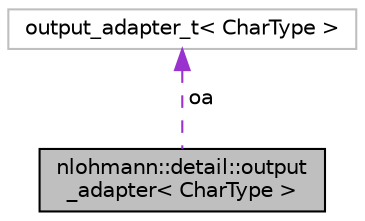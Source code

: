 digraph "nlohmann::detail::output_adapter&lt; CharType &gt;"
{
 // INTERACTIVE_SVG=YES
  edge [fontname="Helvetica",fontsize="10",labelfontname="Helvetica",labelfontsize="10"];
  node [fontname="Helvetica",fontsize="10",shape=record];
  Node1 [label="nlohmann::detail::output\l_adapter\< CharType \>",height=0.2,width=0.4,color="black", fillcolor="grey75", style="filled", fontcolor="black"];
  Node2 -> Node1 [dir="back",color="darkorchid3",fontsize="10",style="dashed",label=" oa" ,fontname="Helvetica"];
  Node2 [label="output_adapter_t\< CharType \>",height=0.2,width=0.4,color="grey75", fillcolor="white", style="filled"];
}
